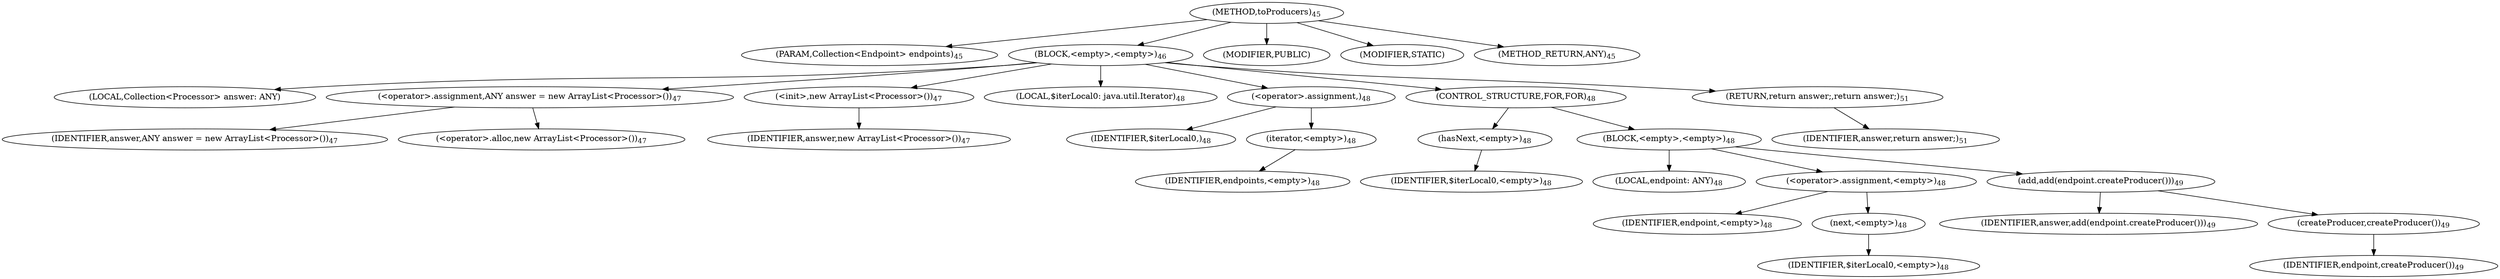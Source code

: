 digraph "toProducers" {  
"31" [label = <(METHOD,toProducers)<SUB>45</SUB>> ]
"32" [label = <(PARAM,Collection&lt;Endpoint&gt; endpoints)<SUB>45</SUB>> ]
"33" [label = <(BLOCK,&lt;empty&gt;,&lt;empty&gt;)<SUB>46</SUB>> ]
"6" [label = <(LOCAL,Collection&lt;Processor&gt; answer: ANY)> ]
"34" [label = <(&lt;operator&gt;.assignment,ANY answer = new ArrayList&lt;Processor&gt;())<SUB>47</SUB>> ]
"35" [label = <(IDENTIFIER,answer,ANY answer = new ArrayList&lt;Processor&gt;())<SUB>47</SUB>> ]
"36" [label = <(&lt;operator&gt;.alloc,new ArrayList&lt;Processor&gt;())<SUB>47</SUB>> ]
"37" [label = <(&lt;init&gt;,new ArrayList&lt;Processor&gt;())<SUB>47</SUB>> ]
"5" [label = <(IDENTIFIER,answer,new ArrayList&lt;Processor&gt;())<SUB>47</SUB>> ]
"38" [label = <(LOCAL,$iterLocal0: java.util.Iterator)<SUB>48</SUB>> ]
"39" [label = <(&lt;operator&gt;.assignment,)<SUB>48</SUB>> ]
"40" [label = <(IDENTIFIER,$iterLocal0,)<SUB>48</SUB>> ]
"41" [label = <(iterator,&lt;empty&gt;)<SUB>48</SUB>> ]
"42" [label = <(IDENTIFIER,endpoints,&lt;empty&gt;)<SUB>48</SUB>> ]
"43" [label = <(CONTROL_STRUCTURE,FOR,FOR)<SUB>48</SUB>> ]
"44" [label = <(hasNext,&lt;empty&gt;)<SUB>48</SUB>> ]
"45" [label = <(IDENTIFIER,$iterLocal0,&lt;empty&gt;)<SUB>48</SUB>> ]
"46" [label = <(BLOCK,&lt;empty&gt;,&lt;empty&gt;)<SUB>48</SUB>> ]
"47" [label = <(LOCAL,endpoint: ANY)<SUB>48</SUB>> ]
"48" [label = <(&lt;operator&gt;.assignment,&lt;empty&gt;)<SUB>48</SUB>> ]
"49" [label = <(IDENTIFIER,endpoint,&lt;empty&gt;)<SUB>48</SUB>> ]
"50" [label = <(next,&lt;empty&gt;)<SUB>48</SUB>> ]
"51" [label = <(IDENTIFIER,$iterLocal0,&lt;empty&gt;)<SUB>48</SUB>> ]
"52" [label = <(add,add(endpoint.createProducer()))<SUB>49</SUB>> ]
"53" [label = <(IDENTIFIER,answer,add(endpoint.createProducer()))<SUB>49</SUB>> ]
"54" [label = <(createProducer,createProducer())<SUB>49</SUB>> ]
"55" [label = <(IDENTIFIER,endpoint,createProducer())<SUB>49</SUB>> ]
"56" [label = <(RETURN,return answer;,return answer;)<SUB>51</SUB>> ]
"57" [label = <(IDENTIFIER,answer,return answer;)<SUB>51</SUB>> ]
"58" [label = <(MODIFIER,PUBLIC)> ]
"59" [label = <(MODIFIER,STATIC)> ]
"60" [label = <(METHOD_RETURN,ANY)<SUB>45</SUB>> ]
  "31" -> "32" 
  "31" -> "33" 
  "31" -> "58" 
  "31" -> "59" 
  "31" -> "60" 
  "33" -> "6" 
  "33" -> "34" 
  "33" -> "37" 
  "33" -> "38" 
  "33" -> "39" 
  "33" -> "43" 
  "33" -> "56" 
  "34" -> "35" 
  "34" -> "36" 
  "37" -> "5" 
  "39" -> "40" 
  "39" -> "41" 
  "41" -> "42" 
  "43" -> "44" 
  "43" -> "46" 
  "44" -> "45" 
  "46" -> "47" 
  "46" -> "48" 
  "46" -> "52" 
  "48" -> "49" 
  "48" -> "50" 
  "50" -> "51" 
  "52" -> "53" 
  "52" -> "54" 
  "54" -> "55" 
  "56" -> "57" 
}
